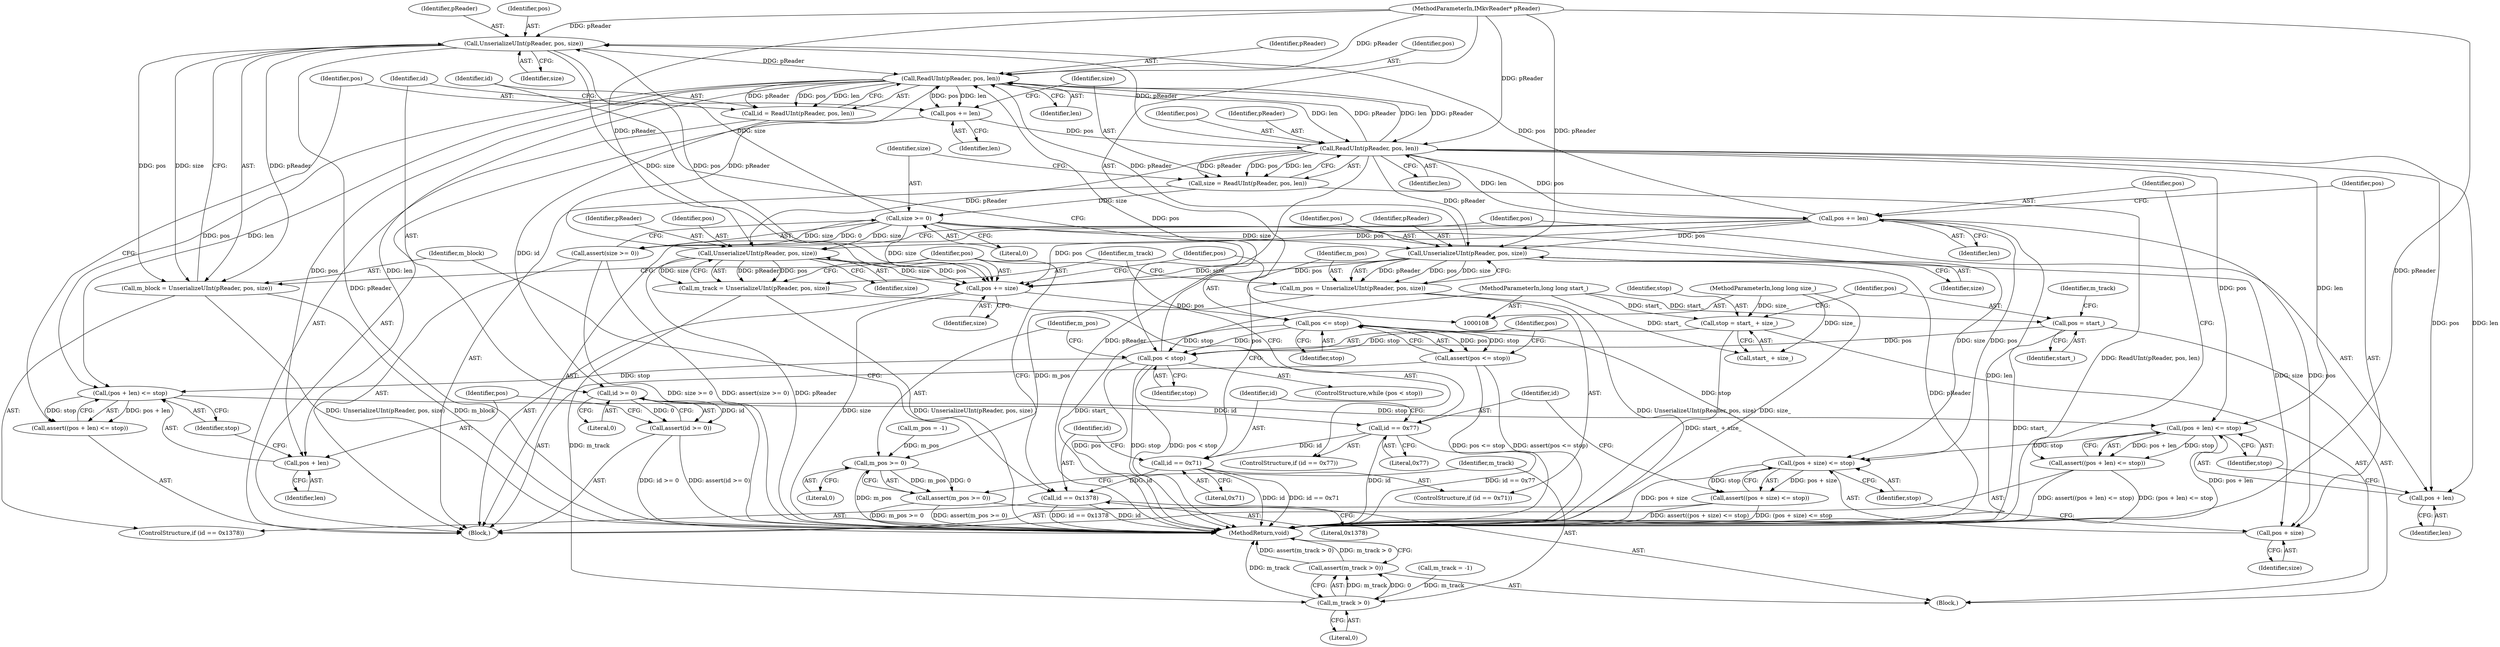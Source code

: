 digraph "1_Android_cc274e2abe8b2a6698a5c47d8aa4bb45f1f9538d_35@pointer" {
"1000214" [label="(Call,UnserializeUInt(pReader, pos, size))"];
"1000163" [label="(Call,ReadUInt(pReader, pos, len))"];
"1000143" [label="(Call,ReadUInt(pReader, pos, len))"];
"1000192" [label="(Call,UnserializeUInt(pReader, pos, size))"];
"1000109" [label="(MethodParameterIn,IMkvReader* pReader)"];
"1000177" [label="(Call,pos += len)"];
"1000168" [label="(Call,size >= 0)"];
"1000161" [label="(Call,size = ReadUInt(pReader, pos, len))"];
"1000214" [label="(Call,UnserializeUInt(pReader, pos, size))"];
"1000203" [label="(Call,UnserializeUInt(pReader, pos, size))"];
"1000135" [label="(Call,pos < stop)"];
"1000222" [label="(Call,pos <= stop)"];
"1000218" [label="(Call,pos += size)"];
"1000181" [label="(Call,(pos + size) <= stop)"];
"1000172" [label="(Call,(pos + len) <= stop)"];
"1000152" [label="(Call,(pos + len) <= stop)"];
"1000120" [label="(Call,pos = start_)"];
"1000110" [label="(MethodParameterIn,long long start_)"];
"1000114" [label="(Call,stop = start_ + size_)"];
"1000111" [label="(MethodParameterIn,long long size_)"];
"1000157" [label="(Call,pos += len)"];
"1000141" [label="(Call,id = ReadUInt(pReader, pos, len))"];
"1000148" [label="(Call,id >= 0)"];
"1000147" [label="(Call,assert(id >= 0))"];
"1000187" [label="(Call,id == 0x77)"];
"1000198" [label="(Call,id == 0x71)"];
"1000209" [label="(Call,id == 0x1378)"];
"1000151" [label="(Call,assert((pos + len) <= stop))"];
"1000171" [label="(Call,assert((pos + len) <= stop))"];
"1000180" [label="(Call,assert((pos + size) <= stop))"];
"1000221" [label="(Call,assert(pos <= stop))"];
"1000153" [label="(Call,pos + len)"];
"1000167" [label="(Call,assert(size >= 0))"];
"1000182" [label="(Call,pos + size)"];
"1000190" [label="(Call,m_track = UnserializeUInt(pReader, pos, size))"];
"1000230" [label="(Call,m_track > 0)"];
"1000229" [label="(Call,assert(m_track > 0))"];
"1000201" [label="(Call,m_pos = UnserializeUInt(pReader, pos, size))"];
"1000226" [label="(Call,m_pos >= 0)"];
"1000225" [label="(Call,assert(m_pos >= 0))"];
"1000212" [label="(Call,m_block = UnserializeUInt(pReader, pos, size))"];
"1000173" [label="(Call,pos + len)"];
"1000177" [label="(Call,pos += len)"];
"1000215" [label="(Identifier,pReader)"];
"1000111" [label="(MethodParameterIn,long long size_)"];
"1000230" [label="(Call,m_track > 0)"];
"1000222" [label="(Call,pos <= stop)"];
"1000153" [label="(Call,pos + len)"];
"1000114" [label="(Call,stop = start_ + size_)"];
"1000225" [label="(Call,assert(m_pos >= 0))"];
"1000116" [label="(Call,start_ + size_)"];
"1000216" [label="(Identifier,pos)"];
"1000171" [label="(Call,assert((pos + len) <= stop))"];
"1000154" [label="(Identifier,pos)"];
"1000217" [label="(Identifier,size)"];
"1000172" [label="(Call,(pos + len) <= stop)"];
"1000203" [label="(Call,UnserializeUInt(pReader, pos, size))"];
"1000232" [label="(Literal,0)"];
"1000193" [label="(Identifier,pReader)"];
"1000145" [label="(Identifier,pos)"];
"1000219" [label="(Identifier,pos)"];
"1000180" [label="(Call,assert((pos + size) <= stop))"];
"1000228" [label="(Literal,0)"];
"1000147" [label="(Call,assert(id >= 0))"];
"1000142" [label="(Identifier,id)"];
"1000184" [label="(Identifier,size)"];
"1000199" [label="(Identifier,id)"];
"1000135" [label="(Call,pos < stop)"];
"1000109" [label="(MethodParameterIn,IMkvReader* pReader)"];
"1000233" [label="(MethodReturn,void)"];
"1000229" [label="(Call,assert(m_track > 0))"];
"1000156" [label="(Identifier,stop)"];
"1000110" [label="(MethodParameterIn,long long start_)"];
"1000208" [label="(ControlStructure,if (id == 0x1378))"];
"1000183" [label="(Identifier,pos)"];
"1000112" [label="(Block,)"];
"1000151" [label="(Call,assert((pos + len) <= stop))"];
"1000192" [label="(Call,UnserializeUInt(pReader, pos, size))"];
"1000165" [label="(Identifier,pos)"];
"1000166" [label="(Identifier,len)"];
"1000187" [label="(Call,id == 0x77)"];
"1000173" [label="(Call,pos + len)"];
"1000115" [label="(Identifier,stop)"];
"1000158" [label="(Identifier,pos)"];
"1000161" [label="(Call,size = ReadUInt(pReader, pos, len))"];
"1000231" [label="(Identifier,m_track)"];
"1000182" [label="(Call,pos + size)"];
"1000214" [label="(Call,UnserializeUInt(pReader, pos, size))"];
"1000194" [label="(Identifier,pos)"];
"1000206" [label="(Identifier,size)"];
"1000205" [label="(Identifier,pos)"];
"1000211" [label="(Literal,0x1378)"];
"1000174" [label="(Identifier,pos)"];
"1000175" [label="(Identifier,len)"];
"1000152" [label="(Call,(pos + len) <= stop)"];
"1000202" [label="(Identifier,m_pos)"];
"1000185" [label="(Identifier,stop)"];
"1000221" [label="(Call,assert(pos <= stop))"];
"1000168" [label="(Call,size >= 0)"];
"1000220" [label="(Identifier,size)"];
"1000188" [label="(Identifier,id)"];
"1000159" [label="(Identifier,len)"];
"1000189" [label="(Literal,0x77)"];
"1000162" [label="(Identifier,size)"];
"1000146" [label="(Identifier,len)"];
"1000150" [label="(Literal,0)"];
"1000190" [label="(Call,m_track = UnserializeUInt(pReader, pos, size))"];
"1000226" [label="(Call,m_pos >= 0)"];
"1000141" [label="(Call,id = ReadUInt(pReader, pos, len))"];
"1000169" [label="(Identifier,size)"];
"1000121" [label="(Identifier,pos)"];
"1000191" [label="(Identifier,m_track)"];
"1000149" [label="(Identifier,id)"];
"1000210" [label="(Identifier,id)"];
"1000120" [label="(Call,pos = start_)"];
"1000218" [label="(Call,pos += size)"];
"1000157" [label="(Call,pos += len)"];
"1000224" [label="(Identifier,stop)"];
"1000195" [label="(Identifier,size)"];
"1000181" [label="(Call,(pos + size) <= stop)"];
"1000138" [label="(Block,)"];
"1000227" [label="(Identifier,m_pos)"];
"1000167" [label="(Call,assert(size >= 0))"];
"1000178" [label="(Identifier,pos)"];
"1000155" [label="(Identifier,len)"];
"1000209" [label="(Call,id == 0x1378)"];
"1000204" [label="(Identifier,pReader)"];
"1000186" [label="(ControlStructure,if (id == 0x77))"];
"1000176" [label="(Identifier,stop)"];
"1000148" [label="(Call,id >= 0)"];
"1000163" [label="(Call,ReadUInt(pReader, pos, len))"];
"1000213" [label="(Identifier,m_block)"];
"1000137" [label="(Identifier,stop)"];
"1000212" [label="(Call,m_block = UnserializeUInt(pReader, pos, size))"];
"1000127" [label="(Call,m_pos = -1)"];
"1000144" [label="(Identifier,pReader)"];
"1000179" [label="(Identifier,len)"];
"1000201" [label="(Call,m_pos = UnserializeUInt(pReader, pos, size))"];
"1000223" [label="(Identifier,pos)"];
"1000164" [label="(Identifier,pReader)"];
"1000170" [label="(Literal,0)"];
"1000123" [label="(Call,m_track = -1)"];
"1000136" [label="(Identifier,pos)"];
"1000197" [label="(ControlStructure,if (id == 0x71))"];
"1000200" [label="(Literal,0x71)"];
"1000124" [label="(Identifier,m_track)"];
"1000198" [label="(Call,id == 0x71)"];
"1000122" [label="(Identifier,start_)"];
"1000134" [label="(ControlStructure,while (pos < stop))"];
"1000143" [label="(Call,ReadUInt(pReader, pos, len))"];
"1000214" -> "1000212"  [label="AST: "];
"1000214" -> "1000217"  [label="CFG: "];
"1000215" -> "1000214"  [label="AST: "];
"1000216" -> "1000214"  [label="AST: "];
"1000217" -> "1000214"  [label="AST: "];
"1000212" -> "1000214"  [label="CFG: "];
"1000214" -> "1000233"  [label="DDG: pReader"];
"1000214" -> "1000143"  [label="DDG: pReader"];
"1000214" -> "1000212"  [label="DDG: pReader"];
"1000214" -> "1000212"  [label="DDG: pos"];
"1000214" -> "1000212"  [label="DDG: size"];
"1000163" -> "1000214"  [label="DDG: pReader"];
"1000109" -> "1000214"  [label="DDG: pReader"];
"1000177" -> "1000214"  [label="DDG: pos"];
"1000168" -> "1000214"  [label="DDG: size"];
"1000214" -> "1000218"  [label="DDG: size"];
"1000214" -> "1000218"  [label="DDG: pos"];
"1000163" -> "1000161"  [label="AST: "];
"1000163" -> "1000166"  [label="CFG: "];
"1000164" -> "1000163"  [label="AST: "];
"1000165" -> "1000163"  [label="AST: "];
"1000166" -> "1000163"  [label="AST: "];
"1000161" -> "1000163"  [label="CFG: "];
"1000163" -> "1000233"  [label="DDG: pReader"];
"1000163" -> "1000143"  [label="DDG: pReader"];
"1000163" -> "1000143"  [label="DDG: len"];
"1000163" -> "1000161"  [label="DDG: pReader"];
"1000163" -> "1000161"  [label="DDG: pos"];
"1000163" -> "1000161"  [label="DDG: len"];
"1000143" -> "1000163"  [label="DDG: pReader"];
"1000143" -> "1000163"  [label="DDG: len"];
"1000109" -> "1000163"  [label="DDG: pReader"];
"1000157" -> "1000163"  [label="DDG: pos"];
"1000163" -> "1000172"  [label="DDG: pos"];
"1000163" -> "1000172"  [label="DDG: len"];
"1000163" -> "1000173"  [label="DDG: pos"];
"1000163" -> "1000173"  [label="DDG: len"];
"1000163" -> "1000177"  [label="DDG: len"];
"1000163" -> "1000177"  [label="DDG: pos"];
"1000163" -> "1000192"  [label="DDG: pReader"];
"1000163" -> "1000203"  [label="DDG: pReader"];
"1000143" -> "1000141"  [label="AST: "];
"1000143" -> "1000146"  [label="CFG: "];
"1000144" -> "1000143"  [label="AST: "];
"1000145" -> "1000143"  [label="AST: "];
"1000146" -> "1000143"  [label="AST: "];
"1000141" -> "1000143"  [label="CFG: "];
"1000143" -> "1000141"  [label="DDG: pReader"];
"1000143" -> "1000141"  [label="DDG: pos"];
"1000143" -> "1000141"  [label="DDG: len"];
"1000192" -> "1000143"  [label="DDG: pReader"];
"1000203" -> "1000143"  [label="DDG: pReader"];
"1000109" -> "1000143"  [label="DDG: pReader"];
"1000135" -> "1000143"  [label="DDG: pos"];
"1000143" -> "1000152"  [label="DDG: pos"];
"1000143" -> "1000152"  [label="DDG: len"];
"1000143" -> "1000153"  [label="DDG: pos"];
"1000143" -> "1000153"  [label="DDG: len"];
"1000143" -> "1000157"  [label="DDG: len"];
"1000143" -> "1000157"  [label="DDG: pos"];
"1000192" -> "1000190"  [label="AST: "];
"1000192" -> "1000195"  [label="CFG: "];
"1000193" -> "1000192"  [label="AST: "];
"1000194" -> "1000192"  [label="AST: "];
"1000195" -> "1000192"  [label="AST: "];
"1000190" -> "1000192"  [label="CFG: "];
"1000192" -> "1000233"  [label="DDG: pReader"];
"1000192" -> "1000190"  [label="DDG: pReader"];
"1000192" -> "1000190"  [label="DDG: pos"];
"1000192" -> "1000190"  [label="DDG: size"];
"1000109" -> "1000192"  [label="DDG: pReader"];
"1000177" -> "1000192"  [label="DDG: pos"];
"1000168" -> "1000192"  [label="DDG: size"];
"1000192" -> "1000218"  [label="DDG: size"];
"1000192" -> "1000218"  [label="DDG: pos"];
"1000109" -> "1000108"  [label="AST: "];
"1000109" -> "1000233"  [label="DDG: pReader"];
"1000109" -> "1000203"  [label="DDG: pReader"];
"1000177" -> "1000138"  [label="AST: "];
"1000177" -> "1000179"  [label="CFG: "];
"1000178" -> "1000177"  [label="AST: "];
"1000179" -> "1000177"  [label="AST: "];
"1000183" -> "1000177"  [label="CFG: "];
"1000177" -> "1000233"  [label="DDG: len"];
"1000177" -> "1000181"  [label="DDG: pos"];
"1000177" -> "1000182"  [label="DDG: pos"];
"1000177" -> "1000203"  [label="DDG: pos"];
"1000177" -> "1000218"  [label="DDG: pos"];
"1000168" -> "1000167"  [label="AST: "];
"1000168" -> "1000170"  [label="CFG: "];
"1000169" -> "1000168"  [label="AST: "];
"1000170" -> "1000168"  [label="AST: "];
"1000167" -> "1000168"  [label="CFG: "];
"1000168" -> "1000167"  [label="DDG: size"];
"1000168" -> "1000167"  [label="DDG: 0"];
"1000161" -> "1000168"  [label="DDG: size"];
"1000168" -> "1000181"  [label="DDG: size"];
"1000168" -> "1000182"  [label="DDG: size"];
"1000168" -> "1000203"  [label="DDG: size"];
"1000168" -> "1000218"  [label="DDG: size"];
"1000161" -> "1000138"  [label="AST: "];
"1000162" -> "1000161"  [label="AST: "];
"1000169" -> "1000161"  [label="CFG: "];
"1000161" -> "1000233"  [label="DDG: ReadUInt(pReader, pos, len)"];
"1000203" -> "1000201"  [label="AST: "];
"1000203" -> "1000206"  [label="CFG: "];
"1000204" -> "1000203"  [label="AST: "];
"1000205" -> "1000203"  [label="AST: "];
"1000206" -> "1000203"  [label="AST: "];
"1000201" -> "1000203"  [label="CFG: "];
"1000203" -> "1000233"  [label="DDG: pReader"];
"1000203" -> "1000201"  [label="DDG: pReader"];
"1000203" -> "1000201"  [label="DDG: pos"];
"1000203" -> "1000201"  [label="DDG: size"];
"1000203" -> "1000218"  [label="DDG: size"];
"1000203" -> "1000218"  [label="DDG: pos"];
"1000135" -> "1000134"  [label="AST: "];
"1000135" -> "1000137"  [label="CFG: "];
"1000136" -> "1000135"  [label="AST: "];
"1000137" -> "1000135"  [label="AST: "];
"1000142" -> "1000135"  [label="CFG: "];
"1000227" -> "1000135"  [label="CFG: "];
"1000135" -> "1000233"  [label="DDG: pos < stop"];
"1000135" -> "1000233"  [label="DDG: pos"];
"1000135" -> "1000233"  [label="DDG: stop"];
"1000222" -> "1000135"  [label="DDG: pos"];
"1000222" -> "1000135"  [label="DDG: stop"];
"1000120" -> "1000135"  [label="DDG: pos"];
"1000114" -> "1000135"  [label="DDG: stop"];
"1000135" -> "1000152"  [label="DDG: stop"];
"1000222" -> "1000221"  [label="AST: "];
"1000222" -> "1000224"  [label="CFG: "];
"1000223" -> "1000222"  [label="AST: "];
"1000224" -> "1000222"  [label="AST: "];
"1000221" -> "1000222"  [label="CFG: "];
"1000222" -> "1000221"  [label="DDG: pos"];
"1000222" -> "1000221"  [label="DDG: stop"];
"1000218" -> "1000222"  [label="DDG: pos"];
"1000181" -> "1000222"  [label="DDG: stop"];
"1000218" -> "1000138"  [label="AST: "];
"1000218" -> "1000220"  [label="CFG: "];
"1000219" -> "1000218"  [label="AST: "];
"1000220" -> "1000218"  [label="AST: "];
"1000223" -> "1000218"  [label="CFG: "];
"1000218" -> "1000233"  [label="DDG: size"];
"1000181" -> "1000180"  [label="AST: "];
"1000181" -> "1000185"  [label="CFG: "];
"1000182" -> "1000181"  [label="AST: "];
"1000185" -> "1000181"  [label="AST: "];
"1000180" -> "1000181"  [label="CFG: "];
"1000181" -> "1000233"  [label="DDG: pos + size"];
"1000181" -> "1000180"  [label="DDG: pos + size"];
"1000181" -> "1000180"  [label="DDG: stop"];
"1000172" -> "1000181"  [label="DDG: stop"];
"1000172" -> "1000171"  [label="AST: "];
"1000172" -> "1000176"  [label="CFG: "];
"1000173" -> "1000172"  [label="AST: "];
"1000176" -> "1000172"  [label="AST: "];
"1000171" -> "1000172"  [label="CFG: "];
"1000172" -> "1000233"  [label="DDG: pos + len"];
"1000172" -> "1000171"  [label="DDG: pos + len"];
"1000172" -> "1000171"  [label="DDG: stop"];
"1000152" -> "1000172"  [label="DDG: stop"];
"1000152" -> "1000151"  [label="AST: "];
"1000152" -> "1000156"  [label="CFG: "];
"1000153" -> "1000152"  [label="AST: "];
"1000156" -> "1000152"  [label="AST: "];
"1000151" -> "1000152"  [label="CFG: "];
"1000152" -> "1000151"  [label="DDG: pos + len"];
"1000152" -> "1000151"  [label="DDG: stop"];
"1000120" -> "1000112"  [label="AST: "];
"1000120" -> "1000122"  [label="CFG: "];
"1000121" -> "1000120"  [label="AST: "];
"1000122" -> "1000120"  [label="AST: "];
"1000124" -> "1000120"  [label="CFG: "];
"1000120" -> "1000233"  [label="DDG: start_"];
"1000110" -> "1000120"  [label="DDG: start_"];
"1000110" -> "1000108"  [label="AST: "];
"1000110" -> "1000233"  [label="DDG: start_"];
"1000110" -> "1000114"  [label="DDG: start_"];
"1000110" -> "1000116"  [label="DDG: start_"];
"1000114" -> "1000112"  [label="AST: "];
"1000114" -> "1000116"  [label="CFG: "];
"1000115" -> "1000114"  [label="AST: "];
"1000116" -> "1000114"  [label="AST: "];
"1000121" -> "1000114"  [label="CFG: "];
"1000114" -> "1000233"  [label="DDG: start_ + size_"];
"1000111" -> "1000114"  [label="DDG: size_"];
"1000111" -> "1000108"  [label="AST: "];
"1000111" -> "1000233"  [label="DDG: size_"];
"1000111" -> "1000116"  [label="DDG: size_"];
"1000157" -> "1000138"  [label="AST: "];
"1000157" -> "1000159"  [label="CFG: "];
"1000158" -> "1000157"  [label="AST: "];
"1000159" -> "1000157"  [label="AST: "];
"1000162" -> "1000157"  [label="CFG: "];
"1000141" -> "1000138"  [label="AST: "];
"1000142" -> "1000141"  [label="AST: "];
"1000149" -> "1000141"  [label="CFG: "];
"1000141" -> "1000148"  [label="DDG: id"];
"1000148" -> "1000147"  [label="AST: "];
"1000148" -> "1000150"  [label="CFG: "];
"1000149" -> "1000148"  [label="AST: "];
"1000150" -> "1000148"  [label="AST: "];
"1000147" -> "1000148"  [label="CFG: "];
"1000148" -> "1000147"  [label="DDG: id"];
"1000148" -> "1000147"  [label="DDG: 0"];
"1000148" -> "1000187"  [label="DDG: id"];
"1000147" -> "1000138"  [label="AST: "];
"1000154" -> "1000147"  [label="CFG: "];
"1000147" -> "1000233"  [label="DDG: id >= 0"];
"1000147" -> "1000233"  [label="DDG: assert(id >= 0)"];
"1000187" -> "1000186"  [label="AST: "];
"1000187" -> "1000189"  [label="CFG: "];
"1000188" -> "1000187"  [label="AST: "];
"1000189" -> "1000187"  [label="AST: "];
"1000191" -> "1000187"  [label="CFG: "];
"1000199" -> "1000187"  [label="CFG: "];
"1000187" -> "1000233"  [label="DDG: id"];
"1000187" -> "1000233"  [label="DDG: id == 0x77"];
"1000187" -> "1000198"  [label="DDG: id"];
"1000198" -> "1000197"  [label="AST: "];
"1000198" -> "1000200"  [label="CFG: "];
"1000199" -> "1000198"  [label="AST: "];
"1000200" -> "1000198"  [label="AST: "];
"1000202" -> "1000198"  [label="CFG: "];
"1000210" -> "1000198"  [label="CFG: "];
"1000198" -> "1000233"  [label="DDG: id"];
"1000198" -> "1000233"  [label="DDG: id == 0x71"];
"1000198" -> "1000209"  [label="DDG: id"];
"1000209" -> "1000208"  [label="AST: "];
"1000209" -> "1000211"  [label="CFG: "];
"1000210" -> "1000209"  [label="AST: "];
"1000211" -> "1000209"  [label="AST: "];
"1000213" -> "1000209"  [label="CFG: "];
"1000219" -> "1000209"  [label="CFG: "];
"1000209" -> "1000233"  [label="DDG: id == 0x1378"];
"1000209" -> "1000233"  [label="DDG: id"];
"1000151" -> "1000138"  [label="AST: "];
"1000158" -> "1000151"  [label="CFG: "];
"1000171" -> "1000138"  [label="AST: "];
"1000178" -> "1000171"  [label="CFG: "];
"1000171" -> "1000233"  [label="DDG: (pos + len) <= stop"];
"1000171" -> "1000233"  [label="DDG: assert((pos + len) <= stop)"];
"1000180" -> "1000138"  [label="AST: "];
"1000188" -> "1000180"  [label="CFG: "];
"1000180" -> "1000233"  [label="DDG: (pos + size) <= stop"];
"1000180" -> "1000233"  [label="DDG: assert((pos + size) <= stop)"];
"1000221" -> "1000138"  [label="AST: "];
"1000136" -> "1000221"  [label="CFG: "];
"1000221" -> "1000233"  [label="DDG: assert(pos <= stop)"];
"1000221" -> "1000233"  [label="DDG: pos <= stop"];
"1000153" -> "1000155"  [label="CFG: "];
"1000154" -> "1000153"  [label="AST: "];
"1000155" -> "1000153"  [label="AST: "];
"1000156" -> "1000153"  [label="CFG: "];
"1000167" -> "1000138"  [label="AST: "];
"1000174" -> "1000167"  [label="CFG: "];
"1000167" -> "1000233"  [label="DDG: size >= 0"];
"1000167" -> "1000233"  [label="DDG: assert(size >= 0)"];
"1000182" -> "1000184"  [label="CFG: "];
"1000183" -> "1000182"  [label="AST: "];
"1000184" -> "1000182"  [label="AST: "];
"1000185" -> "1000182"  [label="CFG: "];
"1000190" -> "1000186"  [label="AST: "];
"1000191" -> "1000190"  [label="AST: "];
"1000219" -> "1000190"  [label="CFG: "];
"1000190" -> "1000233"  [label="DDG: UnserializeUInt(pReader, pos, size)"];
"1000190" -> "1000230"  [label="DDG: m_track"];
"1000230" -> "1000229"  [label="AST: "];
"1000230" -> "1000232"  [label="CFG: "];
"1000231" -> "1000230"  [label="AST: "];
"1000232" -> "1000230"  [label="AST: "];
"1000229" -> "1000230"  [label="CFG: "];
"1000230" -> "1000233"  [label="DDG: m_track"];
"1000230" -> "1000229"  [label="DDG: m_track"];
"1000230" -> "1000229"  [label="DDG: 0"];
"1000123" -> "1000230"  [label="DDG: m_track"];
"1000229" -> "1000112"  [label="AST: "];
"1000233" -> "1000229"  [label="CFG: "];
"1000229" -> "1000233"  [label="DDG: assert(m_track > 0)"];
"1000229" -> "1000233"  [label="DDG: m_track > 0"];
"1000201" -> "1000197"  [label="AST: "];
"1000202" -> "1000201"  [label="AST: "];
"1000219" -> "1000201"  [label="CFG: "];
"1000201" -> "1000233"  [label="DDG: UnserializeUInt(pReader, pos, size)"];
"1000201" -> "1000226"  [label="DDG: m_pos"];
"1000226" -> "1000225"  [label="AST: "];
"1000226" -> "1000228"  [label="CFG: "];
"1000227" -> "1000226"  [label="AST: "];
"1000228" -> "1000226"  [label="AST: "];
"1000225" -> "1000226"  [label="CFG: "];
"1000226" -> "1000233"  [label="DDG: m_pos"];
"1000226" -> "1000225"  [label="DDG: m_pos"];
"1000226" -> "1000225"  [label="DDG: 0"];
"1000127" -> "1000226"  [label="DDG: m_pos"];
"1000225" -> "1000112"  [label="AST: "];
"1000231" -> "1000225"  [label="CFG: "];
"1000225" -> "1000233"  [label="DDG: m_pos >= 0"];
"1000225" -> "1000233"  [label="DDG: assert(m_pos >= 0)"];
"1000212" -> "1000208"  [label="AST: "];
"1000213" -> "1000212"  [label="AST: "];
"1000219" -> "1000212"  [label="CFG: "];
"1000212" -> "1000233"  [label="DDG: UnserializeUInt(pReader, pos, size)"];
"1000212" -> "1000233"  [label="DDG: m_block"];
"1000173" -> "1000175"  [label="CFG: "];
"1000174" -> "1000173"  [label="AST: "];
"1000175" -> "1000173"  [label="AST: "];
"1000176" -> "1000173"  [label="CFG: "];
}
